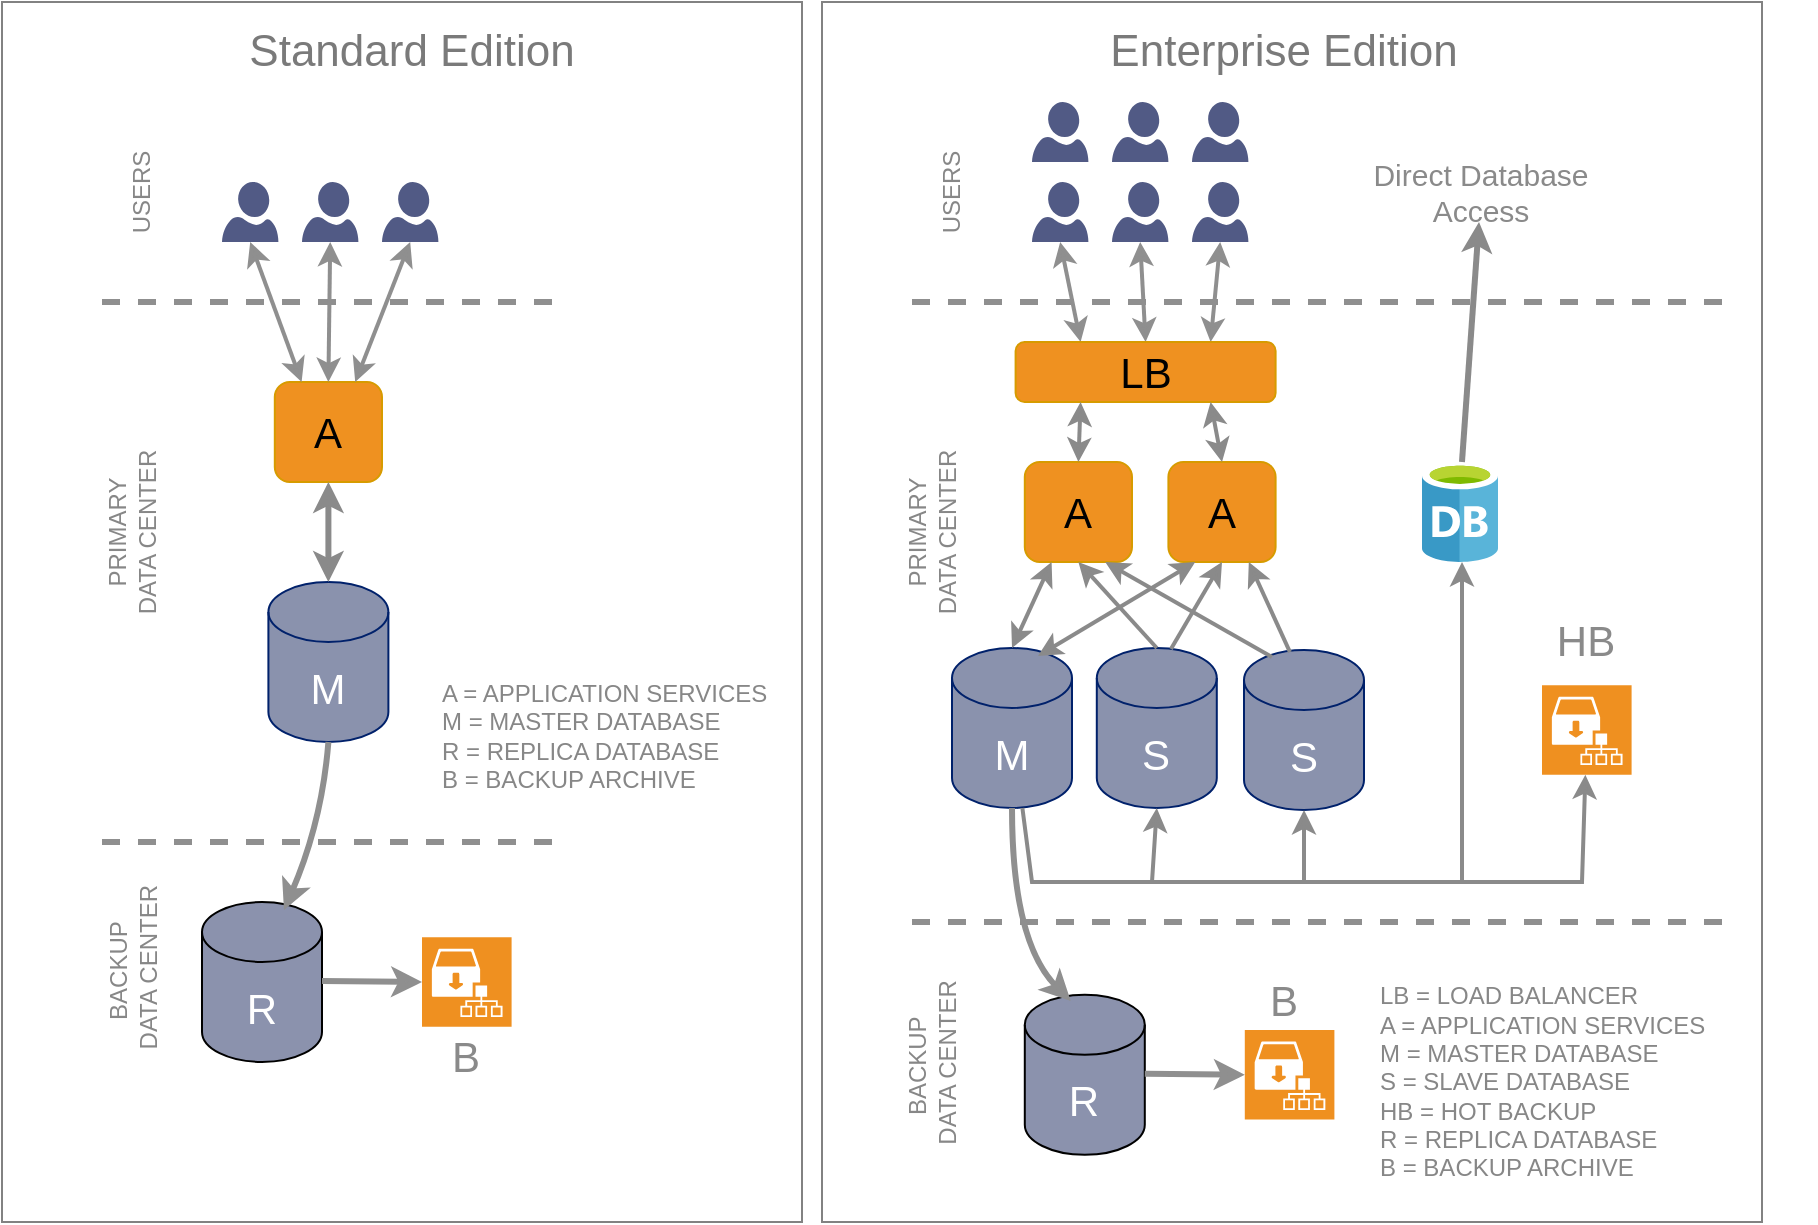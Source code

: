 <mxfile version="25.0.3">
  <diagram name="Page-1" id="TC5-V7yc1VG3aZoUOGOc">
    <mxGraphModel dx="1778" dy="1162" grid="1" gridSize="10" guides="1" tooltips="1" connect="1" arrows="1" fold="1" page="1" pageScale="1" pageWidth="1169" pageHeight="827" math="0" shadow="0">
      <root>
        <mxCell id="0" />
        <mxCell id="1" parent="0" />
        <mxCell id="sIj_hzTkc6H56EFc9QRA-70" value="" style="rounded=0;whiteSpace=wrap;html=1;fillColor=none;strokeColor=#828282;" parent="1" vertex="1">
          <mxGeometry x="90" y="110" width="400" height="610" as="geometry" />
        </mxCell>
        <mxCell id="sIj_hzTkc6H56EFc9QRA-71" value="" style="rounded=0;whiteSpace=wrap;html=1;fillColor=none;strokeColor=#828282;" parent="1" vertex="1">
          <mxGeometry x="500" y="110" width="470" height="610" as="geometry" />
        </mxCell>
        <mxCell id="sIj_hzTkc6H56EFc9QRA-1" value="" style="sketch=0;aspect=fixed;pointerEvents=1;shadow=0;dashed=0;html=1;strokeColor=none;labelPosition=center;verticalLabelPosition=bottom;verticalAlign=top;align=center;fillColor=#515a85;shape=mxgraph.azure.user" parent="1" vertex="1">
          <mxGeometry x="200" y="200" width="28.2" height="30" as="geometry" />
        </mxCell>
        <mxCell id="sIj_hzTkc6H56EFc9QRA-2" value="" style="sketch=0;aspect=fixed;pointerEvents=1;shadow=0;dashed=0;html=1;strokeColor=none;labelPosition=center;verticalLabelPosition=bottom;verticalAlign=top;align=center;fillColor=#515a85;shape=mxgraph.azure.user" parent="1" vertex="1">
          <mxGeometry x="240" y="200" width="28.2" height="30" as="geometry" />
        </mxCell>
        <mxCell id="sIj_hzTkc6H56EFc9QRA-3" value="" style="sketch=0;aspect=fixed;pointerEvents=1;shadow=0;dashed=0;html=1;strokeColor=none;labelPosition=center;verticalLabelPosition=bottom;verticalAlign=top;align=center;fillColor=#515a85;shape=mxgraph.azure.user" parent="1" vertex="1">
          <mxGeometry x="280" y="200" width="28.2" height="30" as="geometry" />
        </mxCell>
        <mxCell id="sIj_hzTkc6H56EFc9QRA-4" value="" style="edgeStyle=none;orthogonalLoop=1;jettySize=auto;html=1;rounded=0;endArrow=none;endFill=0;dashed=1;strokeWidth=3;strokeColor=#8F8F8F;" parent="1" edge="1">
          <mxGeometry width="80" relative="1" as="geometry">
            <mxPoint x="140" y="260" as="sourcePoint" />
            <mxPoint x="370" y="260" as="targetPoint" />
            <Array as="points" />
          </mxGeometry>
        </mxCell>
        <mxCell id="sIj_hzTkc6H56EFc9QRA-5" value="&lt;font style=&quot;font-size: 21px;&quot;&gt;A&lt;/font&gt;" style="rounded=1;whiteSpace=wrap;html=1;fillColor=#ef9120;strokeColor=#d79b00;" parent="1" vertex="1">
          <mxGeometry x="226.4" y="300" width="53.6" height="50" as="geometry" />
        </mxCell>
        <mxCell id="sIj_hzTkc6H56EFc9QRA-6" value="" style="edgeStyle=none;orthogonalLoop=1;jettySize=auto;html=1;rounded=0;endArrow=none;endFill=0;dashed=1;strokeWidth=3;strokeColor=#8F8F8F;" parent="1" edge="1">
          <mxGeometry width="80" relative="1" as="geometry">
            <mxPoint x="140" y="530" as="sourcePoint" />
            <mxPoint x="370" y="530" as="targetPoint" />
            <Array as="points" />
          </mxGeometry>
        </mxCell>
        <mxCell id="sIj_hzTkc6H56EFc9QRA-8" value="&lt;font style=&quot;font-size: 21px;&quot;&gt;M&lt;/font&gt;" style="shape=cylinder3;whiteSpace=wrap;html=1;boundedLbl=1;backgroundOutline=1;size=15;fillColor=#8a92ad;fontColor=#ffffff;strokeColor=#00216B;" parent="1" vertex="1">
          <mxGeometry x="223.2" y="400" width="60" height="80" as="geometry" />
        </mxCell>
        <mxCell id="sIj_hzTkc6H56EFc9QRA-9" value="&lt;font color=&quot;#ffffff&quot; style=&quot;font-size: 21px;&quot;&gt;R&lt;/font&gt;" style="shape=cylinder3;whiteSpace=wrap;html=1;boundedLbl=1;backgroundOutline=1;size=15;fillColor=#8b92ad;" parent="1" vertex="1">
          <mxGeometry x="190" y="560" width="60" height="80" as="geometry" />
        </mxCell>
        <mxCell id="sIj_hzTkc6H56EFc9QRA-11" value="" style="shadow=0;dashed=0;html=1;strokeColor=none;fillColor=#ef9020;labelPosition=center;verticalLabelPosition=bottom;verticalAlign=top;align=center;outlineConnect=0;shape=mxgraph.veeam.archive_tier;" parent="1" vertex="1">
          <mxGeometry x="300" y="577.6" width="44.8" height="44.8" as="geometry" />
        </mxCell>
        <mxCell id="sIj_hzTkc6H56EFc9QRA-12" value="" style="edgeStyle=none;orthogonalLoop=1;jettySize=auto;html=1;rounded=0;strokeWidth=3;strokeColor=#8F8F8F;" parent="1" edge="1">
          <mxGeometry width="80" relative="1" as="geometry">
            <mxPoint x="250" y="599.5" as="sourcePoint" />
            <mxPoint x="300" y="600" as="targetPoint" />
            <Array as="points" />
          </mxGeometry>
        </mxCell>
        <mxCell id="sIj_hzTkc6H56EFc9QRA-13" value="" style="edgeStyle=none;orthogonalLoop=1;jettySize=auto;html=1;rounded=0;exitX=0.5;exitY=1;exitDx=0;exitDy=0;exitPerimeter=0;entryX=0.683;entryY=0.05;entryDx=0;entryDy=0;entryPerimeter=0;strokeWidth=3;curved=1;strokeColor=#8F8F8F;" parent="1" source="sIj_hzTkc6H56EFc9QRA-8" target="sIj_hzTkc6H56EFc9QRA-9" edge="1">
          <mxGeometry width="80" relative="1" as="geometry">
            <mxPoint x="620" y="680" as="sourcePoint" />
            <mxPoint x="700" y="680" as="targetPoint" />
            <Array as="points">
              <mxPoint x="250" y="520" />
            </Array>
          </mxGeometry>
        </mxCell>
        <mxCell id="sIj_hzTkc6H56EFc9QRA-14" value="" style="edgeStyle=none;orthogonalLoop=1;jettySize=auto;html=1;rounded=0;exitX=0.5;exitY=1;exitDx=0;exitDy=0;entryX=0.5;entryY=0;entryDx=0;entryDy=0;entryPerimeter=0;startArrow=classic;startFill=1;strokeWidth=3;strokeColor=#8A8A8A;" parent="1" source="sIj_hzTkc6H56EFc9QRA-5" target="sIj_hzTkc6H56EFc9QRA-8" edge="1">
          <mxGeometry width="80" relative="1" as="geometry">
            <mxPoint x="620" y="680" as="sourcePoint" />
            <mxPoint x="700" y="680" as="targetPoint" />
            <Array as="points" />
          </mxGeometry>
        </mxCell>
        <mxCell id="sIj_hzTkc6H56EFc9QRA-15" value="USERS" style="text;strokeColor=none;align=center;fillColor=none;html=1;verticalAlign=middle;whiteSpace=wrap;rounded=0;rotation=-90;fontColor=#878787;" parent="1" vertex="1">
          <mxGeometry x="130" y="190" width="60" height="30" as="geometry" />
        </mxCell>
        <mxCell id="sIj_hzTkc6H56EFc9QRA-16" value="PRIMARY&lt;br&gt;DATA CENTER" style="text;strokeColor=none;align=center;fillColor=none;html=1;verticalAlign=middle;whiteSpace=wrap;rounded=0;rotation=-90;fontColor=#878787;" parent="1" vertex="1">
          <mxGeometry x="105" y="360" width="100" height="30" as="geometry" />
        </mxCell>
        <mxCell id="sIj_hzTkc6H56EFc9QRA-17" value="BACKUP&amp;nbsp;&lt;div&gt;DATA CENTER&lt;/div&gt;" style="text;strokeColor=none;align=center;fillColor=none;html=1;verticalAlign=middle;whiteSpace=wrap;rounded=0;rotation=-90;fontColor=#878787;" parent="1" vertex="1">
          <mxGeometry x="100" y="577.6" width="110" height="30" as="geometry" />
        </mxCell>
        <mxCell id="sIj_hzTkc6H56EFc9QRA-18" value="" style="edgeStyle=none;orthogonalLoop=1;jettySize=auto;html=1;rounded=0;exitX=0.5;exitY=1;exitDx=0;exitDy=0;exitPerimeter=0;entryX=0.25;entryY=0;entryDx=0;entryDy=0;strokeWidth=2;startArrow=classic;startFill=1;strokeColor=#8F8F8F;" parent="1" source="sIj_hzTkc6H56EFc9QRA-1" target="sIj_hzTkc6H56EFc9QRA-5" edge="1">
          <mxGeometry width="80" relative="1" as="geometry">
            <mxPoint x="620" y="670" as="sourcePoint" />
            <mxPoint x="700" y="670" as="targetPoint" />
            <Array as="points" />
          </mxGeometry>
        </mxCell>
        <mxCell id="sIj_hzTkc6H56EFc9QRA-19" value="" style="edgeStyle=none;orthogonalLoop=1;jettySize=auto;html=1;rounded=0;exitX=0.5;exitY=1;exitDx=0;exitDy=0;exitPerimeter=0;entryX=0.75;entryY=0;entryDx=0;entryDy=0;strokeWidth=2;startArrow=classic;startFill=1;strokeColor=#8F8F8F;" parent="1" source="sIj_hzTkc6H56EFc9QRA-3" target="sIj_hzTkc6H56EFc9QRA-5" edge="1">
          <mxGeometry width="80" relative="1" as="geometry">
            <mxPoint x="620" y="670" as="sourcePoint" />
            <mxPoint x="700" y="670" as="targetPoint" />
            <Array as="points" />
          </mxGeometry>
        </mxCell>
        <mxCell id="sIj_hzTkc6H56EFc9QRA-20" value="" style="edgeStyle=none;orthogonalLoop=1;jettySize=auto;html=1;rounded=0;exitX=0.5;exitY=1;exitDx=0;exitDy=0;exitPerimeter=0;entryX=0.5;entryY=0;entryDx=0;entryDy=0;strokeWidth=2;startArrow=classic;startFill=1;strokeColor=#8F8F8F;" parent="1" source="sIj_hzTkc6H56EFc9QRA-2" target="sIj_hzTkc6H56EFc9QRA-5" edge="1">
          <mxGeometry width="80" relative="1" as="geometry">
            <mxPoint x="690" y="513" as="sourcePoint" />
            <mxPoint x="770" y="513" as="targetPoint" />
            <Array as="points" />
          </mxGeometry>
        </mxCell>
        <mxCell id="sIj_hzTkc6H56EFc9QRA-21" value="&lt;font color=&quot;#8a8a8a&quot; style=&quot;font-size: 21px;&quot;&gt;B&lt;/font&gt;" style="text;strokeColor=none;align=center;fillColor=none;html=1;verticalAlign=middle;whiteSpace=wrap;rounded=0;" parent="1" vertex="1">
          <mxGeometry x="292.4" y="622.4" width="60" height="30" as="geometry" />
        </mxCell>
        <mxCell id="sIj_hzTkc6H56EFc9QRA-22" value="A = APPLICATION SERVICES&lt;br&gt;M = MASTER DATABASE&lt;br&gt;R = REPLICA DATABASE&lt;br&gt;B = BACKUP ARCHIVE" style="text;strokeColor=none;align=left;fillColor=none;html=1;verticalAlign=middle;whiteSpace=wrap;rounded=0;fontColor=#878787;" parent="1" vertex="1">
          <mxGeometry x="308.2" y="451.6" width="170" height="50" as="geometry" />
        </mxCell>
        <mxCell id="sIj_hzTkc6H56EFc9QRA-23" value="" style="sketch=0;aspect=fixed;pointerEvents=1;shadow=0;dashed=0;html=1;strokeColor=none;labelPosition=center;verticalLabelPosition=bottom;verticalAlign=top;align=center;fillColor=#515a85;shape=mxgraph.azure.user" parent="1" vertex="1">
          <mxGeometry x="605" y="200" width="28.2" height="30" as="geometry" />
        </mxCell>
        <mxCell id="sIj_hzTkc6H56EFc9QRA-24" value="" style="sketch=0;aspect=fixed;pointerEvents=1;shadow=0;dashed=0;html=1;strokeColor=none;labelPosition=center;verticalLabelPosition=bottom;verticalAlign=top;align=center;fillColor=#515a85;shape=mxgraph.azure.user" parent="1" vertex="1">
          <mxGeometry x="645" y="200" width="28.2" height="30" as="geometry" />
        </mxCell>
        <mxCell id="sIj_hzTkc6H56EFc9QRA-25" value="" style="sketch=0;aspect=fixed;pointerEvents=1;shadow=0;dashed=0;html=1;strokeColor=none;labelPosition=center;verticalLabelPosition=bottom;verticalAlign=top;align=center;fillColor=#515a85;shape=mxgraph.azure.user" parent="1" vertex="1">
          <mxGeometry x="685" y="200" width="28.2" height="30" as="geometry" />
        </mxCell>
        <mxCell id="sIj_hzTkc6H56EFc9QRA-26" value="" style="edgeStyle=none;orthogonalLoop=1;jettySize=auto;html=1;rounded=0;endArrow=none;endFill=0;dashed=1;strokeWidth=3;strokeColor=#8F8F8F;" parent="1" edge="1">
          <mxGeometry width="80" relative="1" as="geometry">
            <mxPoint x="545" y="260" as="sourcePoint" />
            <mxPoint x="950" y="260" as="targetPoint" />
            <Array as="points" />
          </mxGeometry>
        </mxCell>
        <mxCell id="sIj_hzTkc6H56EFc9QRA-27" value="&lt;font style=&quot;font-size: 21px;&quot;&gt;A&lt;/font&gt;" style="rounded=1;whiteSpace=wrap;html=1;fillColor=#ef9120;strokeColor=#d79b00;" parent="1" vertex="1">
          <mxGeometry x="601.4" y="340" width="53.6" height="50" as="geometry" />
        </mxCell>
        <mxCell id="sIj_hzTkc6H56EFc9QRA-28" value="" style="edgeStyle=none;orthogonalLoop=1;jettySize=auto;html=1;rounded=0;endArrow=none;endFill=0;dashed=1;strokeWidth=3;strokeColor=#8F8F8F;" parent="1" edge="1">
          <mxGeometry width="80" relative="1" as="geometry">
            <mxPoint x="545" y="570" as="sourcePoint" />
            <mxPoint x="950" y="570" as="targetPoint" />
            <Array as="points" />
          </mxGeometry>
        </mxCell>
        <mxCell id="sIj_hzTkc6H56EFc9QRA-29" value="&lt;font style=&quot;font-size: 21px;&quot;&gt;M&lt;/font&gt;" style="shape=cylinder3;whiteSpace=wrap;html=1;boundedLbl=1;backgroundOutline=1;size=15;fillColor=#8a92ad;fontColor=#ffffff;strokeColor=#00216B;" parent="1" vertex="1">
          <mxGeometry x="565" y="433" width="60" height="80" as="geometry" />
        </mxCell>
        <mxCell id="sIj_hzTkc6H56EFc9QRA-30" value="&lt;font color=&quot;#ffffff&quot; style=&quot;font-size: 21px;&quot;&gt;R&lt;/font&gt;" style="shape=cylinder3;whiteSpace=wrap;html=1;boundedLbl=1;backgroundOutline=1;size=15;fillColor=#8b92ad;" parent="1" vertex="1">
          <mxGeometry x="601.4" y="606.4" width="60" height="80" as="geometry" />
        </mxCell>
        <mxCell id="sIj_hzTkc6H56EFc9QRA-31" value="" style="shadow=0;dashed=0;html=1;strokeColor=none;fillColor=#ef9020;labelPosition=center;verticalLabelPosition=bottom;verticalAlign=top;align=center;outlineConnect=0;shape=mxgraph.veeam.archive_tier;" parent="1" vertex="1">
          <mxGeometry x="711.4" y="624" width="44.8" height="44.8" as="geometry" />
        </mxCell>
        <mxCell id="sIj_hzTkc6H56EFc9QRA-32" value="" style="edgeStyle=none;orthogonalLoop=1;jettySize=auto;html=1;rounded=0;strokeWidth=3;strokeColor=#8F8F8F;" parent="1" edge="1">
          <mxGeometry width="80" relative="1" as="geometry">
            <mxPoint x="661.4" y="645.9" as="sourcePoint" />
            <mxPoint x="711.4" y="646.4" as="targetPoint" />
            <Array as="points" />
          </mxGeometry>
        </mxCell>
        <mxCell id="sIj_hzTkc6H56EFc9QRA-33" value="" style="edgeStyle=none;orthogonalLoop=1;jettySize=auto;html=1;rounded=0;exitX=0.5;exitY=1;exitDx=0;exitDy=0;exitPerimeter=0;entryX=0.383;entryY=0.038;entryDx=0;entryDy=0;entryPerimeter=0;strokeWidth=3;curved=1;strokeColor=#8F8F8F;" parent="1" source="sIj_hzTkc6H56EFc9QRA-29" target="sIj_hzTkc6H56EFc9QRA-30" edge="1">
          <mxGeometry width="80" relative="1" as="geometry">
            <mxPoint x="1025" y="680" as="sourcePoint" />
            <mxPoint x="1105" y="680" as="targetPoint" />
            <Array as="points">
              <mxPoint x="595" y="580" />
            </Array>
          </mxGeometry>
        </mxCell>
        <mxCell id="sIj_hzTkc6H56EFc9QRA-34" value="" style="edgeStyle=none;orthogonalLoop=1;jettySize=auto;html=1;rounded=0;exitX=0.25;exitY=1;exitDx=0;exitDy=0;entryX=0.5;entryY=0;entryDx=0;entryDy=0;entryPerimeter=0;startArrow=classic;startFill=1;strokeWidth=2;strokeColor=#8A8A8A;" parent="1" source="sIj_hzTkc6H56EFc9QRA-27" target="sIj_hzTkc6H56EFc9QRA-29" edge="1">
          <mxGeometry width="80" relative="1" as="geometry">
            <mxPoint x="1025" y="680" as="sourcePoint" />
            <mxPoint x="1105" y="680" as="targetPoint" />
            <Array as="points" />
          </mxGeometry>
        </mxCell>
        <mxCell id="sIj_hzTkc6H56EFc9QRA-35" value="USERS" style="text;strokeColor=none;align=center;fillColor=none;html=1;verticalAlign=middle;whiteSpace=wrap;rounded=0;rotation=-90;fontColor=#878787;" parent="1" vertex="1">
          <mxGeometry x="535" y="190" width="60" height="30" as="geometry" />
        </mxCell>
        <mxCell id="sIj_hzTkc6H56EFc9QRA-36" value="PRIMARY&lt;br&gt;DATA CENTER" style="text;strokeColor=none;align=center;fillColor=none;html=1;verticalAlign=middle;whiteSpace=wrap;rounded=0;rotation=-90;fontColor=#878787;" parent="1" vertex="1">
          <mxGeometry x="505" y="360" width="100" height="30" as="geometry" />
        </mxCell>
        <mxCell id="sIj_hzTkc6H56EFc9QRA-37" value="BACKUP&amp;nbsp;&lt;div&gt;DATA CENTER&lt;/div&gt;" style="text;strokeColor=none;align=center;fillColor=none;html=1;verticalAlign=middle;whiteSpace=wrap;rounded=0;rotation=-90;fontColor=#878787;" parent="1" vertex="1">
          <mxGeometry x="500" y="625.2" width="110" height="30" as="geometry" />
        </mxCell>
        <mxCell id="sIj_hzTkc6H56EFc9QRA-38" value="" style="edgeStyle=none;orthogonalLoop=1;jettySize=auto;html=1;rounded=0;exitX=0.5;exitY=1;exitDx=0;exitDy=0;exitPerimeter=0;strokeWidth=2;startArrow=classic;startFill=1;strokeColor=#8F8F8F;entryX=0.25;entryY=0;entryDx=0;entryDy=0;" parent="1" source="sIj_hzTkc6H56EFc9QRA-23" target="sIj_hzTkc6H56EFc9QRA-50" edge="1">
          <mxGeometry width="80" relative="1" as="geometry">
            <mxPoint x="1025" y="670" as="sourcePoint" />
            <mxPoint x="625" y="280" as="targetPoint" />
            <Array as="points" />
          </mxGeometry>
        </mxCell>
        <mxCell id="sIj_hzTkc6H56EFc9QRA-39" value="" style="edgeStyle=none;orthogonalLoop=1;jettySize=auto;html=1;rounded=0;exitX=0.5;exitY=1;exitDx=0;exitDy=0;exitPerimeter=0;strokeWidth=2;startArrow=classic;startFill=1;strokeColor=#8F8F8F;entryX=0.75;entryY=0;entryDx=0;entryDy=0;" parent="1" source="sIj_hzTkc6H56EFc9QRA-25" target="sIj_hzTkc6H56EFc9QRA-50" edge="1">
          <mxGeometry width="80" relative="1" as="geometry">
            <mxPoint x="1025" y="670" as="sourcePoint" />
            <mxPoint x="715" y="290" as="targetPoint" />
            <Array as="points" />
          </mxGeometry>
        </mxCell>
        <mxCell id="sIj_hzTkc6H56EFc9QRA-40" value="" style="edgeStyle=none;orthogonalLoop=1;jettySize=auto;html=1;rounded=0;exitX=0.5;exitY=1;exitDx=0;exitDy=0;exitPerimeter=0;strokeWidth=2;startArrow=classic;startFill=1;strokeColor=#8F8F8F;entryX=0.5;entryY=0;entryDx=0;entryDy=0;" parent="1" source="sIj_hzTkc6H56EFc9QRA-24" target="sIj_hzTkc6H56EFc9QRA-50" edge="1">
          <mxGeometry width="80" relative="1" as="geometry">
            <mxPoint x="1095" y="513" as="sourcePoint" />
            <mxPoint x="695" y="300" as="targetPoint" />
            <Array as="points" />
          </mxGeometry>
        </mxCell>
        <mxCell id="sIj_hzTkc6H56EFc9QRA-41" value="&lt;font color=&quot;#8a8a8a&quot; style=&quot;font-size: 21px;&quot;&gt;B&lt;/font&gt;" style="text;strokeColor=none;align=center;fillColor=none;html=1;verticalAlign=middle;whiteSpace=wrap;rounded=0;" parent="1" vertex="1">
          <mxGeometry x="701.4" y="594" width="60" height="30" as="geometry" />
        </mxCell>
        <mxCell id="sIj_hzTkc6H56EFc9QRA-42" value="LB = LOAD BALANCER&lt;br&gt;A = APPLICATION SERVICES&lt;br&gt;M = MASTER DATABASE&lt;br&gt;S = SLAVE DATABASE&lt;br&gt;HB = HOT BACKUP&lt;br&gt;R = REPLICA DATABASE&lt;br&gt;B = BACKUP ARCHIVE" style="text;strokeColor=none;align=left;fillColor=none;html=1;verticalAlign=middle;whiteSpace=wrap;rounded=0;fontColor=#878787;" parent="1" vertex="1">
          <mxGeometry x="777" y="594" width="220" height="112.4" as="geometry" />
        </mxCell>
        <mxCell id="sIj_hzTkc6H56EFc9QRA-46" value="" style="sketch=0;aspect=fixed;pointerEvents=1;shadow=0;dashed=0;html=1;strokeColor=none;labelPosition=center;verticalLabelPosition=bottom;verticalAlign=top;align=center;fillColor=#515a85;shape=mxgraph.azure.user" parent="1" vertex="1">
          <mxGeometry x="605" y="160" width="28.2" height="30" as="geometry" />
        </mxCell>
        <mxCell id="sIj_hzTkc6H56EFc9QRA-47" value="" style="sketch=0;aspect=fixed;pointerEvents=1;shadow=0;dashed=0;html=1;strokeColor=none;labelPosition=center;verticalLabelPosition=bottom;verticalAlign=top;align=center;fillColor=#515a85;shape=mxgraph.azure.user" parent="1" vertex="1">
          <mxGeometry x="645" y="160" width="28.2" height="30" as="geometry" />
        </mxCell>
        <mxCell id="sIj_hzTkc6H56EFc9QRA-48" value="" style="sketch=0;aspect=fixed;pointerEvents=1;shadow=0;dashed=0;html=1;strokeColor=none;labelPosition=center;verticalLabelPosition=bottom;verticalAlign=top;align=center;fillColor=#515a85;shape=mxgraph.azure.user" parent="1" vertex="1">
          <mxGeometry x="685" y="160" width="28.2" height="30" as="geometry" />
        </mxCell>
        <mxCell id="sIj_hzTkc6H56EFc9QRA-50" value="&lt;font style=&quot;font-size: 21px;&quot;&gt;LB&lt;/font&gt;" style="rounded=1;whiteSpace=wrap;html=1;fillColor=#ef9120;strokeColor=#d79b00;" parent="1" vertex="1">
          <mxGeometry x="596.8" y="280" width="130" height="30" as="geometry" />
        </mxCell>
        <mxCell id="sIj_hzTkc6H56EFc9QRA-51" value="&lt;font style=&quot;font-size: 21px;&quot;&gt;A&lt;/font&gt;" style="rounded=1;whiteSpace=wrap;html=1;fillColor=#ef9120;strokeColor=#d79b00;" parent="1" vertex="1">
          <mxGeometry x="673.2" y="340" width="53.6" height="50" as="geometry" />
        </mxCell>
        <mxCell id="sIj_hzTkc6H56EFc9QRA-52" value="&lt;font style=&quot;font-size: 21px;&quot;&gt;S&lt;/font&gt;" style="shape=cylinder3;whiteSpace=wrap;html=1;boundedLbl=1;backgroundOutline=1;size=15;fillColor=#8a92ad;fontColor=#ffffff;strokeColor=#00216B;" parent="1" vertex="1">
          <mxGeometry x="637.4" y="433" width="60" height="80" as="geometry" />
        </mxCell>
        <mxCell id="sIj_hzTkc6H56EFc9QRA-53" value="&lt;font style=&quot;font-size: 21px;&quot;&gt;S&lt;/font&gt;" style="shape=cylinder3;whiteSpace=wrap;html=1;boundedLbl=1;backgroundOutline=1;size=15;fillColor=#8a92ad;fontColor=#ffffff;strokeColor=#00216B;" parent="1" vertex="1">
          <mxGeometry x="711" y="434" width="60" height="80" as="geometry" />
        </mxCell>
        <mxCell id="sIj_hzTkc6H56EFc9QRA-54" value="" style="edgeStyle=none;orthogonalLoop=1;jettySize=auto;html=1;rounded=0;entryX=0.5;entryY=1;entryDx=0;entryDy=0;startArrow=none;startFill=0;strokeWidth=2;strokeColor=#8A8A8A;exitX=0.5;exitY=0;exitDx=0;exitDy=0;exitPerimeter=0;" parent="1" source="sIj_hzTkc6H56EFc9QRA-52" target="sIj_hzTkc6H56EFc9QRA-27" edge="1">
          <mxGeometry width="80" relative="1" as="geometry">
            <mxPoint x="665" y="430" as="sourcePoint" />
            <mxPoint x="872" y="343" as="targetPoint" />
            <Array as="points" />
          </mxGeometry>
        </mxCell>
        <mxCell id="sIj_hzTkc6H56EFc9QRA-55" value="" style="edgeStyle=none;orthogonalLoop=1;jettySize=auto;html=1;rounded=0;exitX=0.75;exitY=1;exitDx=0;exitDy=0;entryX=0.233;entryY=0.044;entryDx=0;entryDy=0;entryPerimeter=0;startArrow=classic;startFill=1;strokeWidth=2;strokeColor=#8A8A8A;endArrow=none;endFill=0;" parent="1" source="sIj_hzTkc6H56EFc9QRA-27" target="sIj_hzTkc6H56EFc9QRA-53" edge="1">
          <mxGeometry width="80" relative="1" as="geometry">
            <mxPoint x="825" y="380" as="sourcePoint" />
            <mxPoint x="792" y="423" as="targetPoint" />
            <Array as="points" />
          </mxGeometry>
        </mxCell>
        <mxCell id="sIj_hzTkc6H56EFc9QRA-56" value="" style="edgeStyle=none;orthogonalLoop=1;jettySize=auto;html=1;rounded=0;exitX=0.75;exitY=1;exitDx=0;exitDy=0;startArrow=classic;startFill=1;strokeWidth=2;strokeColor=#8A8A8A;entryX=0.383;entryY=0.013;entryDx=0;entryDy=0;entryPerimeter=0;endArrow=none;endFill=0;" parent="1" source="sIj_hzTkc6H56EFc9QRA-51" target="sIj_hzTkc6H56EFc9QRA-53" edge="1">
          <mxGeometry width="80" relative="1" as="geometry">
            <mxPoint x="915" y="360" as="sourcePoint" />
            <mxPoint x="745" y="430" as="targetPoint" />
            <Array as="points" />
          </mxGeometry>
        </mxCell>
        <mxCell id="sIj_hzTkc6H56EFc9QRA-57" value="" style="edgeStyle=none;orthogonalLoop=1;jettySize=auto;html=1;rounded=0;exitX=0.5;exitY=1;exitDx=0;exitDy=0;entryX=0.618;entryY=0.006;entryDx=0;entryDy=0;entryPerimeter=0;startArrow=classic;startFill=1;strokeWidth=2;strokeColor=#8A8A8A;endArrow=none;endFill=0;" parent="1" source="sIj_hzTkc6H56EFc9QRA-51" target="sIj_hzTkc6H56EFc9QRA-52" edge="1">
          <mxGeometry width="80" relative="1" as="geometry">
            <mxPoint x="825" y="380" as="sourcePoint" />
            <mxPoint x="924" y="424" as="targetPoint" />
            <Array as="points" />
          </mxGeometry>
        </mxCell>
        <mxCell id="sIj_hzTkc6H56EFc9QRA-58" value="" style="edgeStyle=none;orthogonalLoop=1;jettySize=auto;html=1;rounded=0;exitX=0.25;exitY=1;exitDx=0;exitDy=0;entryX=0.717;entryY=0.05;entryDx=0;entryDy=0;entryPerimeter=0;startArrow=classic;startFill=1;strokeWidth=2;strokeColor=#8A8A8A;" parent="1" source="sIj_hzTkc6H56EFc9QRA-51" target="sIj_hzTkc6H56EFc9QRA-29" edge="1">
          <mxGeometry width="80" relative="1" as="geometry">
            <mxPoint x="825" y="400" as="sourcePoint" />
            <mxPoint x="924" y="444" as="targetPoint" />
            <Array as="points" />
          </mxGeometry>
        </mxCell>
        <mxCell id="sIj_hzTkc6H56EFc9QRA-59" value="" style="edgeStyle=none;orthogonalLoop=1;jettySize=auto;html=1;rounded=0;exitX=0.5;exitY=1;exitDx=0;exitDy=0;startArrow=classic;startFill=1;strokeWidth=2;strokeColor=#8A8A8A;exitPerimeter=0;endArrow=none;endFill=0;" parent="1" source="sIj_hzTkc6H56EFc9QRA-52" target="sIj_hzTkc6H56EFc9QRA-29" edge="1">
          <mxGeometry width="80" relative="1" as="geometry">
            <mxPoint x="865" y="550" as="sourcePoint" />
            <mxPoint x="595" y="550" as="targetPoint" />
            <Array as="points">
              <mxPoint x="665" y="550" />
              <mxPoint x="605" y="550" />
            </Array>
          </mxGeometry>
        </mxCell>
        <mxCell id="sIj_hzTkc6H56EFc9QRA-60" value="" style="edgeStyle=none;orthogonalLoop=1;jettySize=auto;html=1;rounded=0;exitX=0.75;exitY=1;exitDx=0;exitDy=0;entryX=0.5;entryY=1;entryDx=0;entryDy=0;entryPerimeter=0;startArrow=none;startFill=0;strokeWidth=2;strokeColor=#8A8A8A;endArrow=classic;endFill=1;" parent="1" target="sIj_hzTkc6H56EFc9QRA-53" edge="1">
          <mxGeometry width="80" relative="1" as="geometry">
            <mxPoint x="665" y="550" as="sourcePoint" />
            <mxPoint x="764" y="594" as="targetPoint" />
            <Array as="points">
              <mxPoint x="741" y="550" />
            </Array>
          </mxGeometry>
        </mxCell>
        <mxCell id="sIj_hzTkc6H56EFc9QRA-61" value="" style="shadow=0;dashed=0;html=1;strokeColor=none;fillColor=#ef9020;labelPosition=center;verticalLabelPosition=bottom;verticalAlign=top;align=center;outlineConnect=0;shape=mxgraph.veeam.archive_tier;" parent="1" vertex="1">
          <mxGeometry x="860" y="451.6" width="44.8" height="44.8" as="geometry" />
        </mxCell>
        <mxCell id="sIj_hzTkc6H56EFc9QRA-62" value="&lt;font color=&quot;#8a8a8a&quot; style=&quot;font-size: 21px;&quot;&gt;HB&lt;/font&gt;" style="text;strokeColor=none;align=center;fillColor=none;html=1;verticalAlign=middle;whiteSpace=wrap;rounded=0;" parent="1" vertex="1">
          <mxGeometry x="852.4" y="414.0" width="60" height="30" as="geometry" />
        </mxCell>
        <mxCell id="sIj_hzTkc6H56EFc9QRA-63" value="" style="edgeStyle=none;orthogonalLoop=1;jettySize=auto;html=1;rounded=0;exitX=0.75;exitY=1;exitDx=0;exitDy=0;startArrow=none;startFill=0;strokeWidth=2;strokeColor=#8A8A8A;endArrow=classic;endFill=1;" parent="1" target="sIj_hzTkc6H56EFc9QRA-61" edge="1">
          <mxGeometry width="80" relative="1" as="geometry">
            <mxPoint x="739" y="550" as="sourcePoint" />
            <mxPoint x="815" y="514" as="targetPoint" />
            <Array as="points">
              <mxPoint x="880" y="550" />
            </Array>
          </mxGeometry>
        </mxCell>
        <mxCell id="sIj_hzTkc6H56EFc9QRA-65" value="" style="edgeStyle=none;orthogonalLoop=1;jettySize=auto;html=1;rounded=0;startArrow=none;startFill=0;strokeWidth=2;strokeColor=#8A8A8A;endArrow=classic;endFill=1;entryX=0.5;entryY=1;entryDx=0;entryDy=0;entryPerimeter=0;" parent="1" edge="1">
          <mxGeometry width="80" relative="1" as="geometry">
            <mxPoint x="820" y="550" as="sourcePoint" />
            <mxPoint x="820" y="390" as="targetPoint" />
            <Array as="points" />
          </mxGeometry>
        </mxCell>
        <mxCell id="sIj_hzTkc6H56EFc9QRA-67" value="" style="image;sketch=0;aspect=fixed;html=1;points=[];align=center;fontSize=12;image=img/lib/mscae/Database_General.svg;" parent="1" vertex="1">
          <mxGeometry x="800" y="340" width="38" height="50" as="geometry" />
        </mxCell>
        <mxCell id="sIj_hzTkc6H56EFc9QRA-68" value="" style="endArrow=classic;startArrow=none;html=1;rounded=0;strokeWidth=3;strokeColor=#8A8A8A;startFill=0;exitX=0.526;exitY=0;exitDx=0;exitDy=0;exitPerimeter=0;" parent="1" source="sIj_hzTkc6H56EFc9QRA-67" edge="1">
          <mxGeometry width="50" height="50" relative="1" as="geometry">
            <mxPoint x="828.5" y="280" as="sourcePoint" />
            <mxPoint x="828.5" y="220" as="targetPoint" />
          </mxGeometry>
        </mxCell>
        <mxCell id="sIj_hzTkc6H56EFc9QRA-69" value="&lt;font color=&quot;#8a8a8a&quot; style=&quot;font-size: 15px;&quot;&gt;Direct Database Access&lt;/font&gt;" style="text;strokeColor=none;align=center;fillColor=none;html=1;verticalAlign=middle;whiteSpace=wrap;rounded=0;" parent="1" vertex="1">
          <mxGeometry x="748.5" y="190" width="161" height="30" as="geometry" />
        </mxCell>
        <mxCell id="sIj_hzTkc6H56EFc9QRA-72" value="Standard Edition" style="text;strokeColor=none;align=center;fillColor=none;html=1;verticalAlign=middle;whiteSpace=wrap;rounded=0;fontSize=22;fontColor=#7A7A7A;" parent="1" vertex="1">
          <mxGeometry x="190" y="120" width="210" height="30" as="geometry" />
        </mxCell>
        <mxCell id="sIj_hzTkc6H56EFc9QRA-73" value="Enterprise Edition" style="text;strokeColor=none;align=center;fillColor=none;html=1;verticalAlign=middle;whiteSpace=wrap;rounded=0;fontSize=22;fontColor=#7A7A7A;" parent="1" vertex="1">
          <mxGeometry x="626.4" y="120" width="210" height="30" as="geometry" />
        </mxCell>
        <mxCell id="sIj_hzTkc6H56EFc9QRA-74" value="" style="edgeStyle=none;orthogonalLoop=1;jettySize=auto;html=1;rounded=0;entryX=0.25;entryY=1;entryDx=0;entryDy=0;startArrow=classic;startFill=1;strokeWidth=2;strokeColor=#8A8A8A;exitX=0.5;exitY=0;exitDx=0;exitDy=0;" parent="1" source="sIj_hzTkc6H56EFc9QRA-27" target="sIj_hzTkc6H56EFc9QRA-50" edge="1">
          <mxGeometry width="80" relative="1" as="geometry">
            <mxPoint x="1100" y="320" as="sourcePoint" />
            <mxPoint x="1030" y="323" as="targetPoint" />
            <Array as="points" />
          </mxGeometry>
        </mxCell>
        <mxCell id="sIj_hzTkc6H56EFc9QRA-75" value="" style="edgeStyle=none;orthogonalLoop=1;jettySize=auto;html=1;rounded=0;startArrow=classic;startFill=1;strokeWidth=2;strokeColor=#8A8A8A;exitX=0.5;exitY=0;exitDx=0;exitDy=0;entryX=0.75;entryY=1;entryDx=0;entryDy=0;" parent="1" source="sIj_hzTkc6H56EFc9QRA-51" target="sIj_hzTkc6H56EFc9QRA-50" edge="1">
          <mxGeometry width="80" relative="1" as="geometry">
            <mxPoint x="970" y="300" as="sourcePoint" />
            <mxPoint x="970" y="270" as="targetPoint" />
            <Array as="points" />
          </mxGeometry>
        </mxCell>
      </root>
    </mxGraphModel>
  </diagram>
</mxfile>
